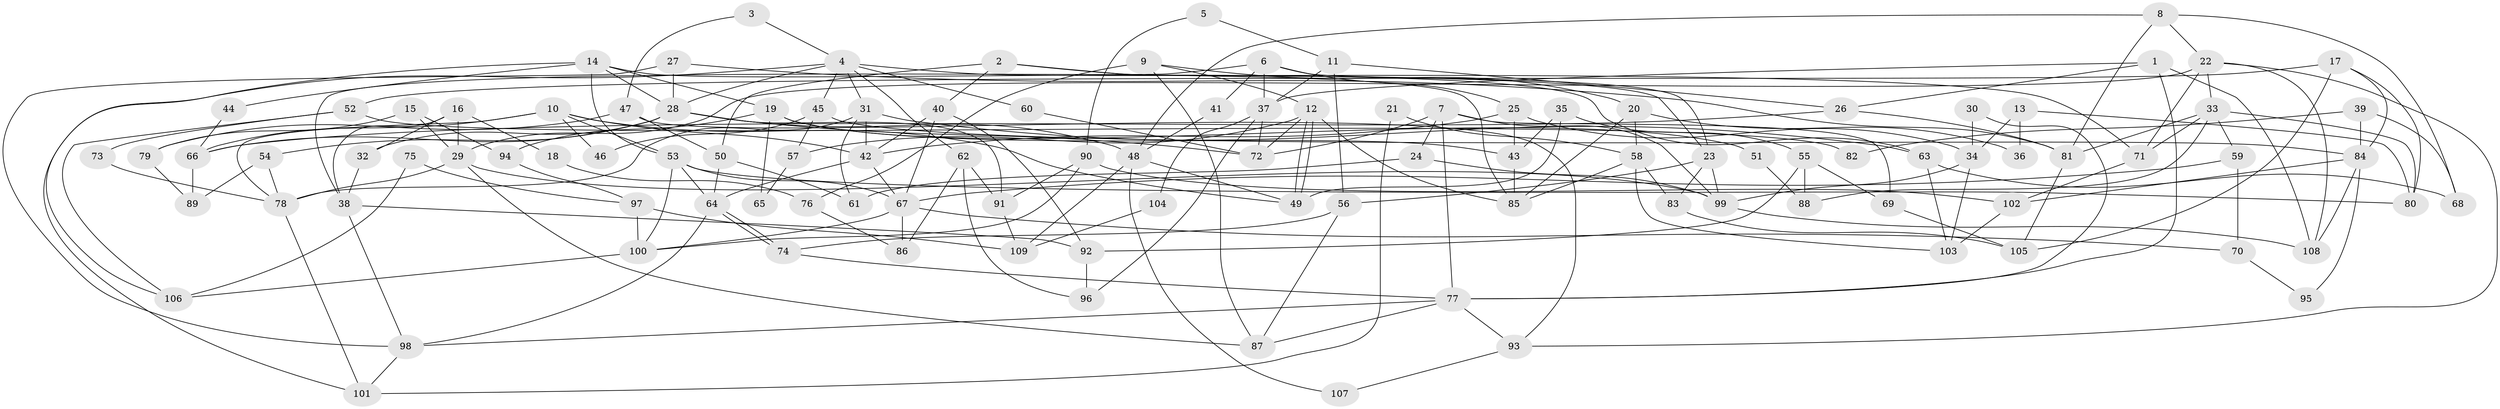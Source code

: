 // Generated by graph-tools (version 1.1) at 2025/26/03/09/25 03:26:10]
// undirected, 109 vertices, 218 edges
graph export_dot {
graph [start="1"]
  node [color=gray90,style=filled];
  1;
  2;
  3;
  4;
  5;
  6;
  7;
  8;
  9;
  10;
  11;
  12;
  13;
  14;
  15;
  16;
  17;
  18;
  19;
  20;
  21;
  22;
  23;
  24;
  25;
  26;
  27;
  28;
  29;
  30;
  31;
  32;
  33;
  34;
  35;
  36;
  37;
  38;
  39;
  40;
  41;
  42;
  43;
  44;
  45;
  46;
  47;
  48;
  49;
  50;
  51;
  52;
  53;
  54;
  55;
  56;
  57;
  58;
  59;
  60;
  61;
  62;
  63;
  64;
  65;
  66;
  67;
  68;
  69;
  70;
  71;
  72;
  73;
  74;
  75;
  76;
  77;
  78;
  79;
  80;
  81;
  82;
  83;
  84;
  85;
  86;
  87;
  88;
  89;
  90;
  91;
  92;
  93;
  94;
  95;
  96;
  97;
  98;
  99;
  100;
  101;
  102;
  103;
  104;
  105;
  106;
  107;
  108;
  109;
  1 -- 37;
  1 -- 77;
  1 -- 26;
  1 -- 108;
  2 -- 23;
  2 -- 40;
  2 -- 50;
  2 -- 85;
  3 -- 47;
  3 -- 4;
  4 -- 71;
  4 -- 62;
  4 -- 28;
  4 -- 31;
  4 -- 45;
  4 -- 60;
  4 -- 101;
  5 -- 90;
  5 -- 11;
  6 -- 38;
  6 -- 23;
  6 -- 25;
  6 -- 37;
  6 -- 41;
  7 -- 72;
  7 -- 99;
  7 -- 24;
  7 -- 69;
  7 -- 77;
  8 -- 48;
  8 -- 22;
  8 -- 68;
  8 -- 81;
  9 -- 20;
  9 -- 12;
  9 -- 76;
  9 -- 87;
  10 -- 42;
  10 -- 66;
  10 -- 46;
  10 -- 49;
  10 -- 53;
  10 -- 78;
  11 -- 56;
  11 -- 26;
  11 -- 37;
  12 -- 49;
  12 -- 49;
  12 -- 85;
  12 -- 57;
  12 -- 72;
  13 -- 34;
  13 -- 80;
  13 -- 36;
  14 -- 28;
  14 -- 53;
  14 -- 19;
  14 -- 44;
  14 -- 63;
  14 -- 106;
  15 -- 29;
  15 -- 79;
  15 -- 94;
  16 -- 32;
  16 -- 29;
  16 -- 18;
  16 -- 38;
  17 -- 84;
  17 -- 80;
  17 -- 52;
  17 -- 105;
  18 -- 76;
  19 -- 94;
  19 -- 43;
  19 -- 51;
  19 -- 65;
  20 -- 58;
  20 -- 85;
  20 -- 36;
  21 -- 101;
  21 -- 58;
  22 -- 108;
  22 -- 29;
  22 -- 33;
  22 -- 71;
  22 -- 93;
  23 -- 99;
  23 -- 56;
  23 -- 83;
  24 -- 61;
  24 -- 99;
  25 -- 42;
  25 -- 34;
  25 -- 43;
  26 -- 81;
  26 -- 66;
  27 -- 81;
  27 -- 28;
  27 -- 98;
  28 -- 72;
  28 -- 32;
  28 -- 48;
  28 -- 54;
  28 -- 66;
  28 -- 91;
  29 -- 78;
  29 -- 87;
  29 -- 99;
  30 -- 77;
  30 -- 34;
  31 -- 42;
  31 -- 61;
  31 -- 63;
  31 -- 78;
  32 -- 38;
  33 -- 81;
  33 -- 59;
  33 -- 71;
  33 -- 80;
  33 -- 88;
  34 -- 99;
  34 -- 103;
  35 -- 49;
  35 -- 43;
  35 -- 55;
  37 -- 72;
  37 -- 96;
  37 -- 104;
  38 -- 98;
  38 -- 92;
  39 -- 84;
  39 -- 68;
  39 -- 82;
  40 -- 92;
  40 -- 67;
  40 -- 42;
  41 -- 48;
  42 -- 64;
  42 -- 67;
  43 -- 85;
  44 -- 66;
  45 -- 84;
  45 -- 46;
  45 -- 57;
  47 -- 50;
  47 -- 93;
  47 -- 79;
  48 -- 49;
  48 -- 107;
  48 -- 109;
  50 -- 64;
  50 -- 61;
  51 -- 88;
  52 -- 106;
  52 -- 73;
  52 -- 82;
  53 -- 64;
  53 -- 67;
  53 -- 80;
  53 -- 100;
  54 -- 78;
  54 -- 89;
  55 -- 69;
  55 -- 88;
  55 -- 92;
  56 -- 74;
  56 -- 87;
  57 -- 65;
  58 -- 85;
  58 -- 103;
  58 -- 83;
  59 -- 67;
  59 -- 70;
  60 -- 72;
  62 -- 91;
  62 -- 96;
  62 -- 86;
  63 -- 68;
  63 -- 103;
  64 -- 98;
  64 -- 74;
  64 -- 74;
  66 -- 89;
  67 -- 70;
  67 -- 86;
  67 -- 100;
  69 -- 105;
  70 -- 95;
  71 -- 102;
  73 -- 78;
  74 -- 77;
  75 -- 97;
  75 -- 106;
  76 -- 86;
  77 -- 98;
  77 -- 87;
  77 -- 93;
  78 -- 101;
  79 -- 89;
  81 -- 105;
  83 -- 105;
  84 -- 102;
  84 -- 108;
  84 -- 95;
  90 -- 100;
  90 -- 102;
  90 -- 91;
  91 -- 109;
  92 -- 96;
  93 -- 107;
  94 -- 97;
  97 -- 109;
  97 -- 100;
  98 -- 101;
  99 -- 108;
  100 -- 106;
  102 -- 103;
  104 -- 109;
}
